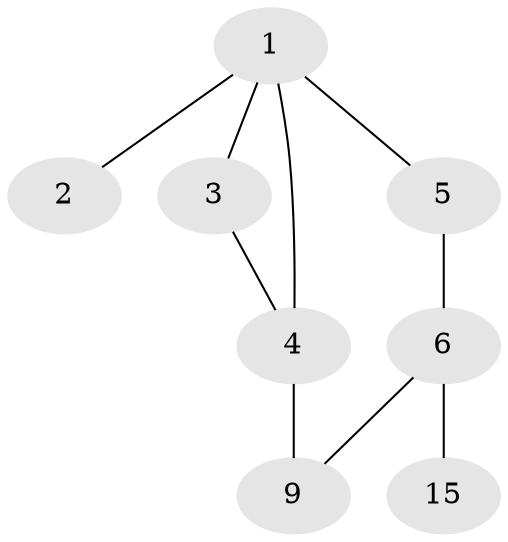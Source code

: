 // Generated by graph-tools (version 1.1) at 2025/46/02/15/25 05:46:28]
// undirected, 8 vertices, 9 edges
graph export_dot {
graph [start="1"]
  node [color=gray90,style=filled];
  1 [super="+13+14"];
  2 [super="+7+12+16"];
  3 [super="+8"];
  4 [super="+13"];
  5 [super="+10+18"];
  6 [super="+20"];
  9 [super="+11"];
  15 [super="+10+19"];
  1 -- 2;
  1 -- 3;
  1 -- 5;
  1 -- 4;
  3 -- 4;
  4 -- 9;
  5 -- 6;
  6 -- 9;
  6 -- 15;
}
